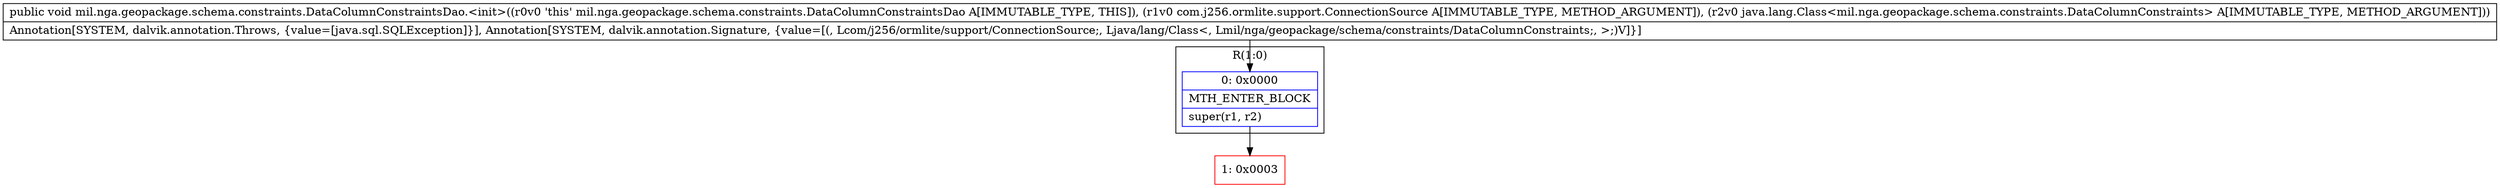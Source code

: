 digraph "CFG formil.nga.geopackage.schema.constraints.DataColumnConstraintsDao.\<init\>(Lcom\/j256\/ormlite\/support\/ConnectionSource;Ljava\/lang\/Class;)V" {
subgraph cluster_Region_1334300773 {
label = "R(1:0)";
node [shape=record,color=blue];
Node_0 [shape=record,label="{0\:\ 0x0000|MTH_ENTER_BLOCK\l|super(r1, r2)\l}"];
}
Node_1 [shape=record,color=red,label="{1\:\ 0x0003}"];
MethodNode[shape=record,label="{public void mil.nga.geopackage.schema.constraints.DataColumnConstraintsDao.\<init\>((r0v0 'this' mil.nga.geopackage.schema.constraints.DataColumnConstraintsDao A[IMMUTABLE_TYPE, THIS]), (r1v0 com.j256.ormlite.support.ConnectionSource A[IMMUTABLE_TYPE, METHOD_ARGUMENT]), (r2v0 java.lang.Class\<mil.nga.geopackage.schema.constraints.DataColumnConstraints\> A[IMMUTABLE_TYPE, METHOD_ARGUMENT]))  | Annotation[SYSTEM, dalvik.annotation.Throws, \{value=[java.sql.SQLException]\}], Annotation[SYSTEM, dalvik.annotation.Signature, \{value=[(, Lcom\/j256\/ormlite\/support\/ConnectionSource;, Ljava\/lang\/Class\<, Lmil\/nga\/geopackage\/schema\/constraints\/DataColumnConstraints;, \>;)V]\}]\l}"];
MethodNode -> Node_0;
Node_0 -> Node_1;
}

